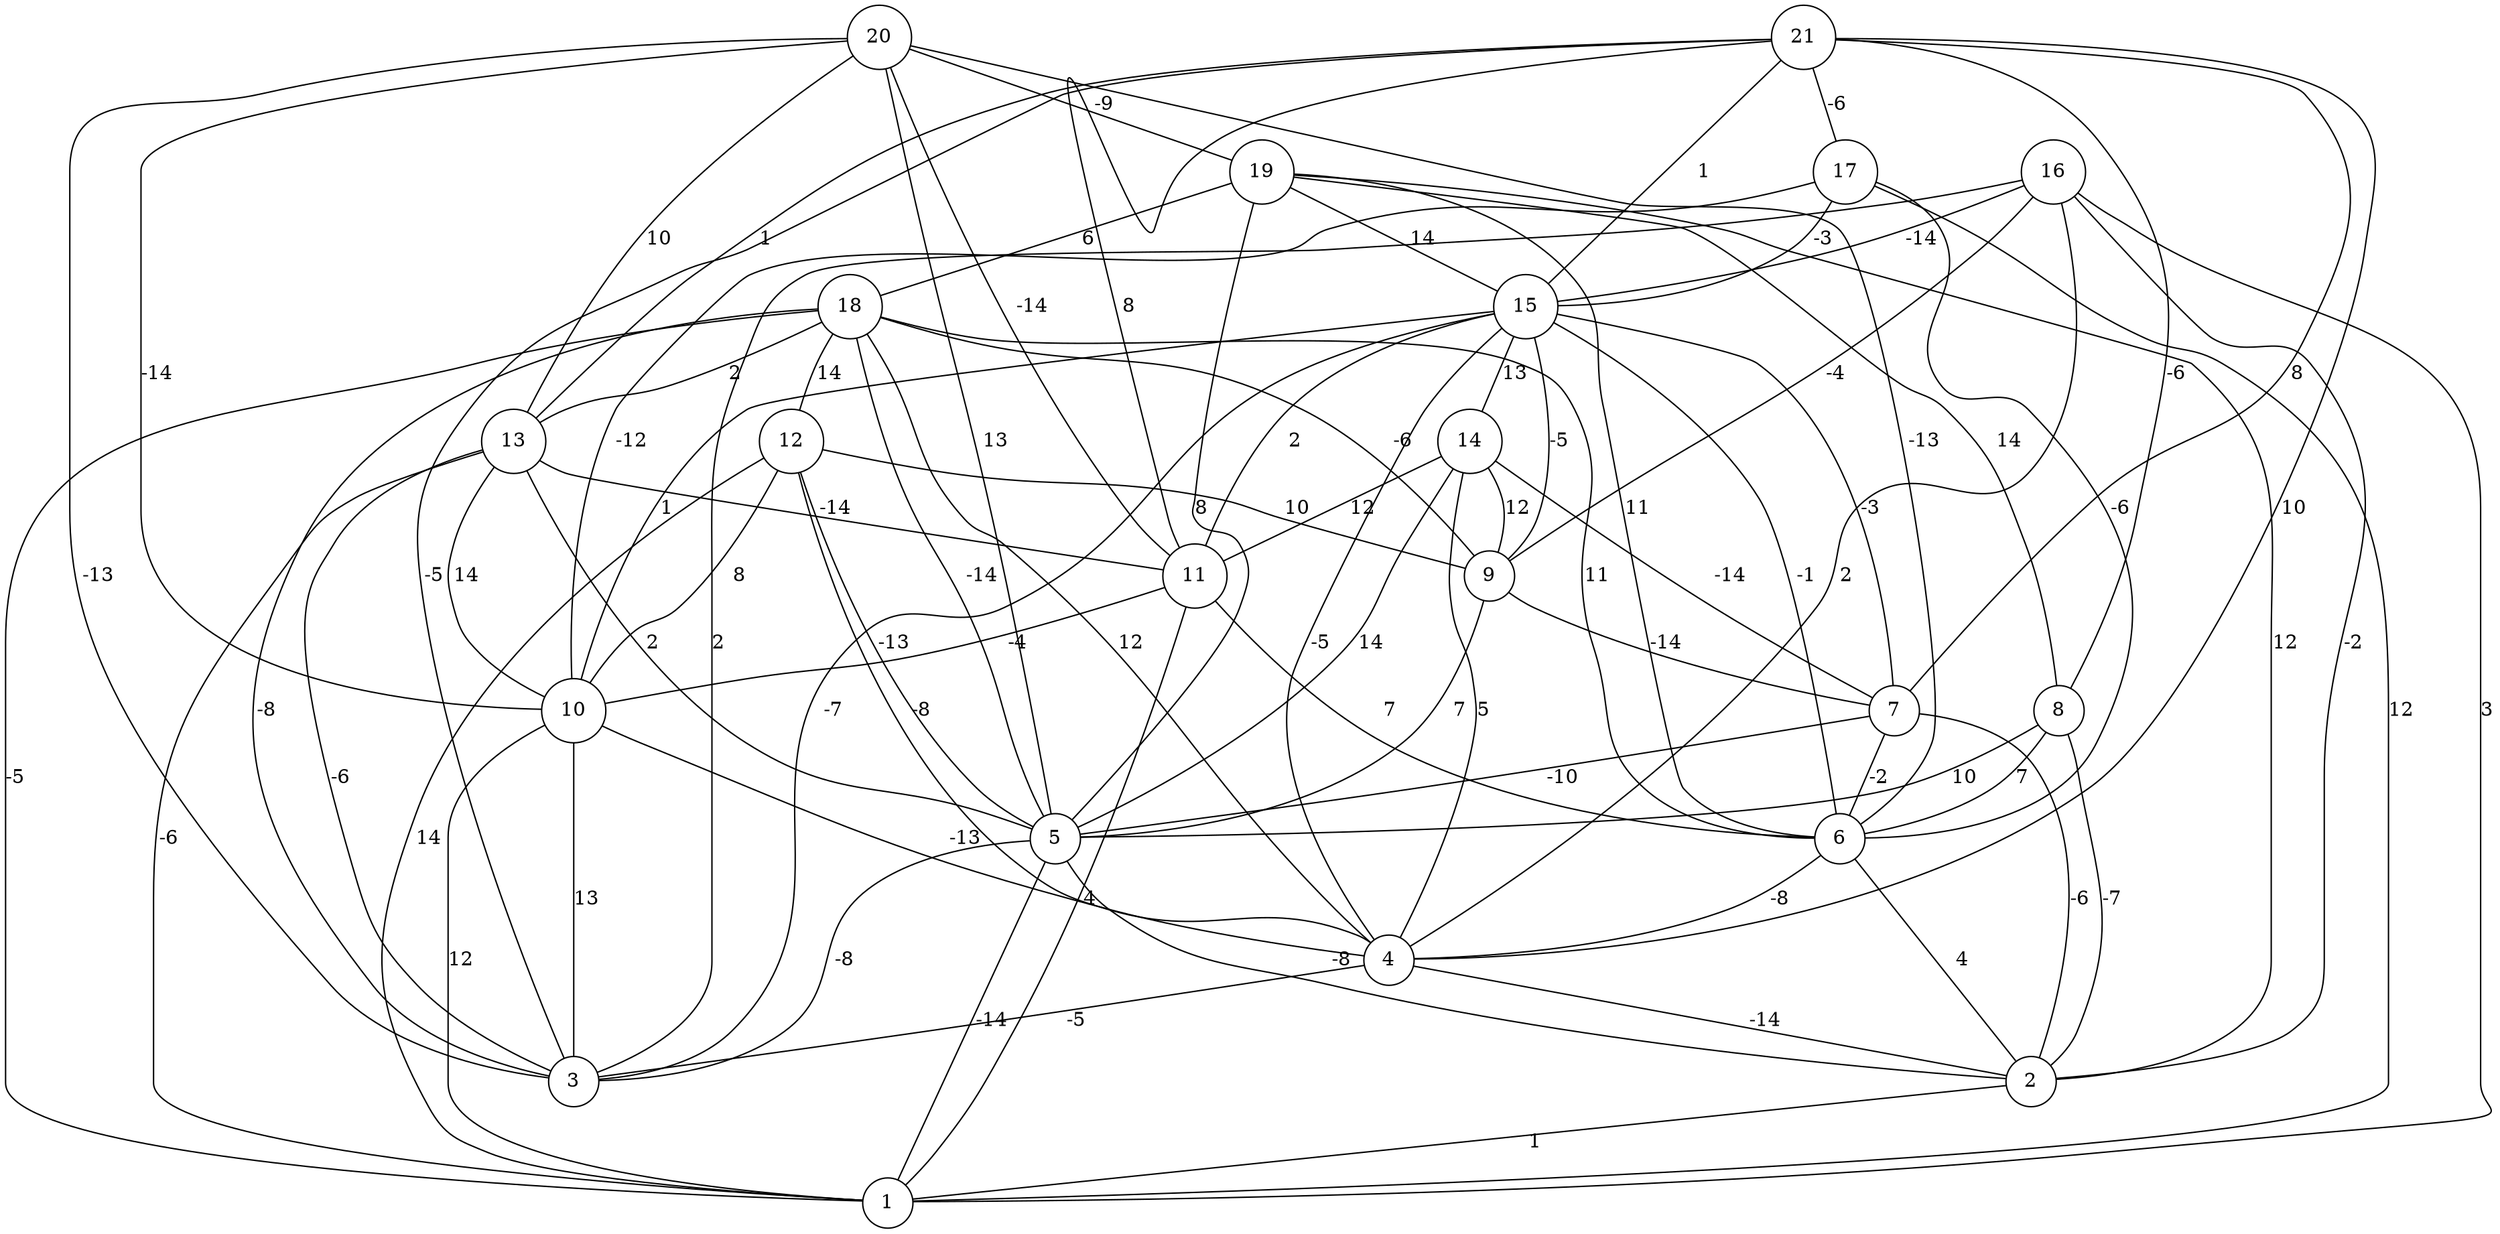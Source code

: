 graph { 
	 fontname="Helvetica,Arial,sans-serif" 
	 node [shape = circle]; 
	 21 -- 3 [label = "-5"];
	 21 -- 4 [label = "10"];
	 21 -- 7 [label = "8"];
	 21 -- 8 [label = "-6"];
	 21 -- 11 [label = "8"];
	 21 -- 13 [label = "1"];
	 21 -- 15 [label = "1"];
	 21 -- 17 [label = "-6"];
	 20 -- 3 [label = "-13"];
	 20 -- 5 [label = "13"];
	 20 -- 6 [label = "-13"];
	 20 -- 10 [label = "-14"];
	 20 -- 11 [label = "-14"];
	 20 -- 13 [label = "10"];
	 20 -- 19 [label = "-9"];
	 19 -- 2 [label = "12"];
	 19 -- 5 [label = "8"];
	 19 -- 6 [label = "11"];
	 19 -- 8 [label = "14"];
	 19 -- 15 [label = "14"];
	 19 -- 18 [label = "6"];
	 18 -- 1 [label = "-5"];
	 18 -- 3 [label = "-8"];
	 18 -- 4 [label = "12"];
	 18 -- 5 [label = "-14"];
	 18 -- 6 [label = "11"];
	 18 -- 9 [label = "-6"];
	 18 -- 12 [label = "14"];
	 18 -- 13 [label = "2"];
	 17 -- 1 [label = "12"];
	 17 -- 6 [label = "-6"];
	 17 -- 10 [label = "-12"];
	 17 -- 15 [label = "-3"];
	 16 -- 1 [label = "3"];
	 16 -- 2 [label = "-2"];
	 16 -- 3 [label = "2"];
	 16 -- 4 [label = "2"];
	 16 -- 9 [label = "-4"];
	 16 -- 15 [label = "-14"];
	 15 -- 3 [label = "-7"];
	 15 -- 4 [label = "-5"];
	 15 -- 6 [label = "-1"];
	 15 -- 7 [label = "-3"];
	 15 -- 9 [label = "-5"];
	 15 -- 10 [label = "1"];
	 15 -- 11 [label = "2"];
	 15 -- 14 [label = "13"];
	 14 -- 4 [label = "5"];
	 14 -- 5 [label = "14"];
	 14 -- 7 [label = "-14"];
	 14 -- 9 [label = "12"];
	 14 -- 11 [label = "12"];
	 13 -- 1 [label = "-6"];
	 13 -- 3 [label = "-6"];
	 13 -- 5 [label = "2"];
	 13 -- 10 [label = "14"];
	 13 -- 11 [label = "-14"];
	 12 -- 1 [label = "14"];
	 12 -- 4 [label = "-8"];
	 12 -- 5 [label = "-13"];
	 12 -- 9 [label = "10"];
	 12 -- 10 [label = "8"];
	 11 -- 1 [label = "4"];
	 11 -- 6 [label = "7"];
	 11 -- 10 [label = "-4"];
	 10 -- 1 [label = "12"];
	 10 -- 3 [label = "13"];
	 10 -- 4 [label = "-13"];
	 9 -- 5 [label = "7"];
	 9 -- 7 [label = "-14"];
	 8 -- 2 [label = "-7"];
	 8 -- 5 [label = "10"];
	 8 -- 6 [label = "7"];
	 7 -- 2 [label = "-6"];
	 7 -- 5 [label = "-10"];
	 7 -- 6 [label = "-2"];
	 6 -- 2 [label = "4"];
	 6 -- 4 [label = "-8"];
	 5 -- 1 [label = "-14"];
	 5 -- 2 [label = "-8"];
	 5 -- 3 [label = "-8"];
	 4 -- 2 [label = "-14"];
	 4 -- 3 [label = "-5"];
	 2 -- 1 [label = "1"];
	 1;
	 2;
	 3;
	 4;
	 5;
	 6;
	 7;
	 8;
	 9;
	 10;
	 11;
	 12;
	 13;
	 14;
	 15;
	 16;
	 17;
	 18;
	 19;
	 20;
	 21;
}
